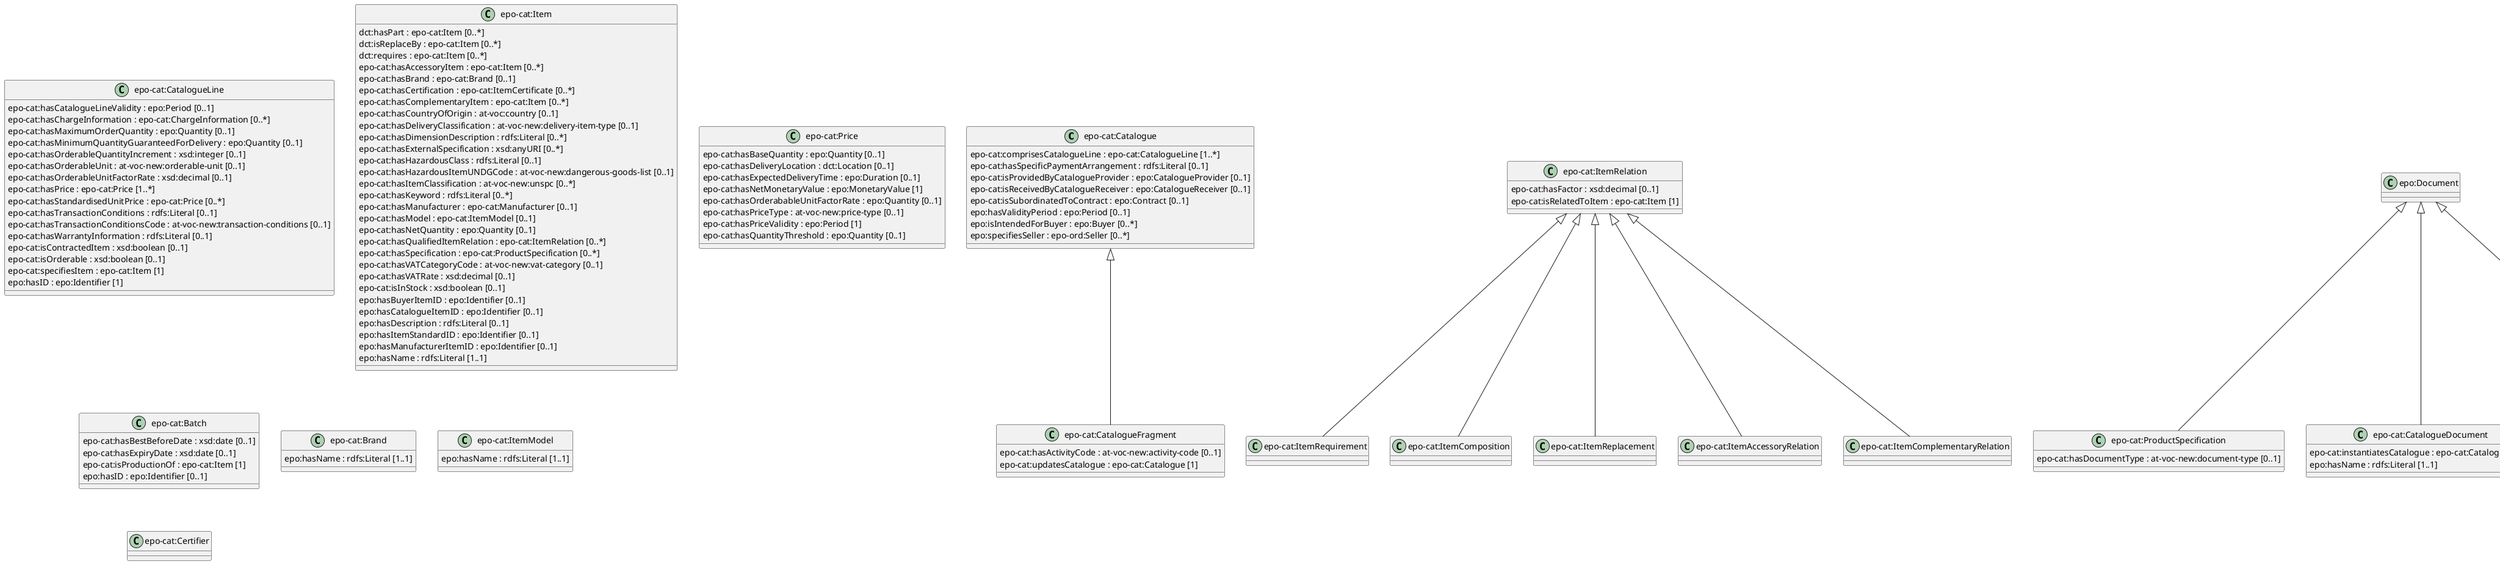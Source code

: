 
@startuml
class "epo-cat:Catalogue" {
  epo-cat:comprisesCatalogueLine : epo-cat:CatalogueLine [1..*]
  epo-cat:hasSpecificPaymentArrangement : rdfs:Literal [0..1]
  epo-cat:isProvidedByCatalogueProvider : epo:CatalogueProvider [0..1]
  epo-cat:isReceivedByCatalogueReceiver : epo:CatalogueReceiver [0..1]
  epo-cat:isSubordinatedToContract : epo:Contract [0..1]
  epo:hasValidityPeriod : epo:Period [0..1]
  epo:isIntendedForBuyer : epo:Buyer [0..*]
  epo:specifiesSeller : epo-ord:Seller [0..*]
}
class "epo-cat:CatalogueLine" {
  epo-cat:hasCatalogueLineValidity : epo:Period [0..1]
  epo-cat:hasChargeInformation : epo-cat:ChargeInformation [0..*]
  epo-cat:hasMaximumOrderQuantity : epo:Quantity [0..1]
  epo-cat:hasMinimumQuantityGuaranteedForDelivery : epo:Quantity [0..1]
  epo-cat:hasOrderableQuantityIncrement : xsd:integer [0..1]
  epo-cat:hasOrderableUnit : at-voc-new:orderable-unit [0..1]
  epo-cat:hasOrderableUnitFactorRate : xsd:decimal [0..1]
  epo-cat:hasPrice : epo-cat:Price [1..*]
  epo-cat:hasStandardisedUnitPrice : epo-cat:Price [0..*]
  epo-cat:hasTransactionConditions : rdfs:Literal [0..1]
  epo-cat:hasTransactionConditionsCode : at-voc-new:transaction-conditions [0..1]
  epo-cat:hasWarrantyInformation : rdfs:Literal [0..1]
  epo-cat:isContractedItem : xsd:boolean [0..1]
  epo-cat:isOrderable : xsd:boolean [0..1]
  epo-cat:specifiesItem : epo-cat:Item [1]
  epo:hasID : epo:Identifier [1]
}
class "epo-cat:ItemRequirement" {

}
class "epo-cat:Item" {
  dct:hasPart : epo-cat:Item [0..*]
  dct:isReplaceBy : epo-cat:Item [0..*]
  dct:requires : epo-cat:Item [0..*]
  epo-cat:hasAccessoryItem : epo-cat:Item [0..*]
  epo-cat:hasBrand : epo-cat:Brand [0..1]
  epo-cat:hasCertification : epo-cat:ItemCertificate [0..*]
  epo-cat:hasComplementaryItem : epo-cat:Item [0..*]
  epo-cat:hasCountryOfOrigin : at-voc:country [0..1]
  epo-cat:hasDeliveryClassification : at-voc-new:delivery-item-type [0..1]
  epo-cat:hasDimensionDescription : rdfs:Literal [0..*]
  epo-cat:hasExternalSpecification : xsd:anyURI [0..*]
  epo-cat:hasHazardousClass : rdfs:Literal [0..1]
  epo-cat:hasHazardousItemUNDGCode : at-voc-new:dangerous-goods-list [0..1]
  epo-cat:hasItemClassification : at-voc-new:unspc [0..*]
  epo-cat:hasKeyword : rdfs:Literal [0..*]
  epo-cat:hasManufacturer : epo-cat:Manufacturer [0..1]
  epo-cat:hasModel : epo-cat:ItemModel [0..1]
  epo-cat:hasNetQuantity : epo:Quantity [0..1]
  epo-cat:hasQualifiedItemRelation : epo-cat:ItemRelation [0..*]
  epo-cat:hasSpecification : epo-cat:ProductSpecification [0..*]
  epo-cat:hasVATCategoryCode : at-voc-new:vat-category [0..1]
  epo-cat:hasVATRate : xsd:decimal [0..1]
  epo-cat:isInStock : xsd:boolean [0..1]
  epo:hasBuyerItemID : epo:Identifier [0..1]
  epo:hasCatalogueItemID : epo:Identifier [0..1]
  epo:hasDescription : rdfs:Literal [0..1]
  epo:hasItemStandardID : epo:Identifier [0..1]
  epo:hasManufacturerItemID : epo:Identifier [0..1]
  epo:hasName : rdfs:Literal [1..1]
}
class "epo-cat:Price" {
  epo-cat:hasBaseQuantity : epo:Quantity [0..1]
  epo-cat:hasDeliveryLocation : dct:Location [0..1]
  epo-cat:hasExpectedDeliveryTime : epo:Duration [0..1]
  epo-cat:hasNetMonetaryValue : epo:MonetaryValue [1]
  epo-cat:hasOrderabableUnitFactorRate : epo:Quantity [0..1]
  epo-cat:hasPriceType : at-voc-new:price-type [0..1]
  epo-cat:hasPriceValidity : epo:Period [1]
  epo-cat:hasQuantityThreshold : epo:Quantity [0..1]
}
class "epo-cat:ProductSpecification" {
  epo-cat:hasDocumentType : at-voc-new:document-type [0..1]
}
class "epo-cat:CatalogueDocument" {
  epo-cat:instantiatesCatalogue : epo-cat:Catalogue [0..1]
  epo:hasName : rdfs:Literal [1..1]
}
class "epo-cat:ItemComposition" {

}
class "epo-cat:ItemDescription" {
  epo-cat:describesItem : epo-cat:Item [1]
  epo-cat:hasAttributeType : rdfs:Literal [1..1]
  epo-cat:hasClassificationScheme : rdfs:Literal [1..1]
  epo-cat:hasLiteralValue : rdfs:Literal [0..1]
  epo-cat:hasQualifiedValue : epo:Quantity [0..1]
}
class "epo-cat:Manufacturer" {
  epo:hasManufacturerID : epo:Identifier [0..1]
}
class "epo-cat:Batch" {
  epo-cat:hasBestBeforeDate : xsd:date [0..1]
  epo-cat:hasExpiryDate : xsd:date [0..1]
  epo-cat:isProductionOf : epo-cat:Item [1]
  epo:hasID : epo:Identifier [0..1]
}
class "epo-cat:Brand" {
  epo:hasName : rdfs:Literal [1..1]
}
class "epo-cat:ItemModel" {
  epo:hasName : rdfs:Literal [1..1]
}
class "epo-cat:CatalogueUpdateDocument" {
  epo-cat:announcesCatalogueFragment : epo-cat:CatalogueFragment [0..*]
  epo-cat:hasSourceCatalogueVersion : rdfs:Literal [1..1]
  epo-cat:hasTargetCatalogueVersion : rdfs:Literal [1..1]
}
class "epo-cat:CatalogueFragment" {
  epo-cat:hasActivityCode : at-voc-new:activity-code [0..1]
  epo-cat:updatesCatalogue : epo-cat:Catalogue [1]
}
class "epo-cat:ItemReplacement" {

}
class "epo-cat:ItemRelation" {
  epo-cat:hasFactor : xsd:decimal [0..1]
  epo-cat:isRelatedToItem : epo-cat:Item [1]
}
class "epo-cat:ItemAccessoryRelation" {

}
class "epo-cat:ItemComplementaryRelation" {

}
class "epo-cat:CertificationLabel" {
  epo-cat:hasLabelType : at-voc-new:certification-label-type [0..1]
  epo-cat:hasReferenceURI : xsd:anyURI [0..1]
}
class "epo-cat:Certifier" {

}
class "epo-cat:ItemCertificate" {
  epo-cat:attestedByLabel : epo-cat:CertificationLabel [1]
  epo-cat:hasCertificationNumber : rdfs:Literal [1..1]
  epo-cat:issuedByCertifier : epo-cat:Certifier [0..1]
  epo:hasURL : xsd:anyURI [0..1]
  epo:hasValidityPeriod : epo:Period [0..1]
}
class "epo-cat:ChargeInformation" {
  epo-cat:hasChargeCategory : at-voc-new:charge-category [1]
  epo-cat:hasChargeCategoryModifier : at-voc-new:charge-modifier [0..1]
  epo-ord:isSpecificToOrderLine : epo-ord:OrderLine [0..*]
}
"cccev:Evidence" <|-- "epo-cat:ItemCertificate"
"cccev:InformationConcept" <|-- "epo-cat:CertificationLabel"
"epo-cat:Catalogue" <|-- "epo-cat:CatalogueFragment"
"epo-cat:ItemRelation" <|-- "epo-cat:ItemAccessoryRelation"
"epo-cat:ItemRelation" <|-- "epo-cat:ItemComplementaryRelation"
"epo-cat:ItemRelation" <|-- "epo-cat:ItemComposition"
"epo-cat:ItemRelation" <|-- "epo-cat:ItemReplacement"
"epo-cat:ItemRelation" <|-- "epo-cat:ItemRequirement"
"epo-ord:PriceModifierInformation" <|-- "epo-cat:ChargeInformation"
"epo:Document" <|-- "epo-cat:CatalogueDocument"
"epo:Document" <|-- "epo-cat:CatalogueUpdateDocument"
"epo:Document" <|-- "epo-cat:ProductSpecification"
"epo:ElementDescription" <|-- "epo-cat:ItemDescription"
"epo:OfferingParty" <|-- "epo-cat:Manufacturer"
@enduml
